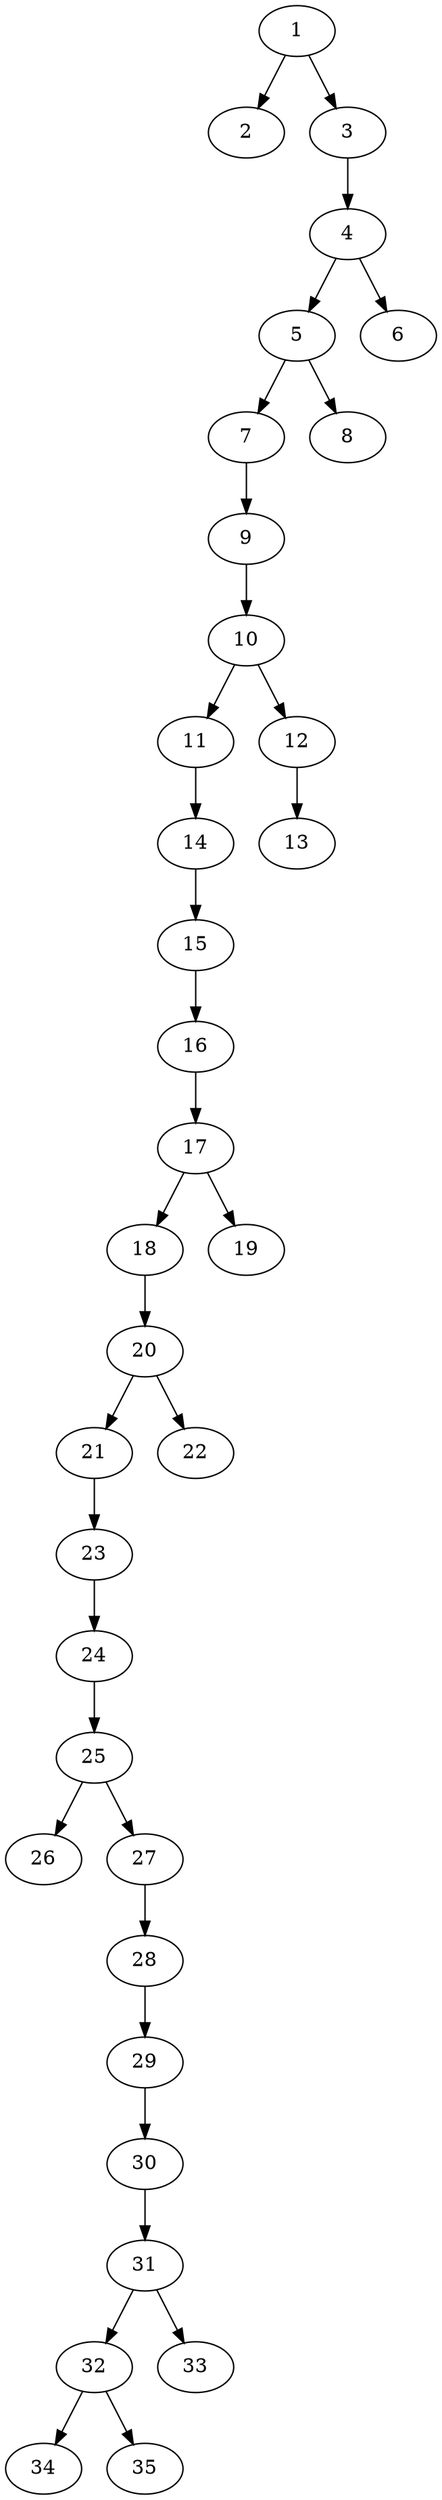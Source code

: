 // DAG automatically generated by daggen at Thu Oct  3 14:05:37 2019
// ./daggen --dot -n 35 --ccr 0.4 --fat 0.3 --regular 0.7 --density 0.5 --mindata 5242880 --maxdata 52428800 
digraph G {
  1 [size="42600960", alpha="0.18", expect_size="17040384"] 
  1 -> 2 [size ="17040384"]
  1 -> 3 [size ="17040384"]
  2 [size="96870400", alpha="0.00", expect_size="38748160"] 
  3 [size="118228480", alpha="0.02", expect_size="47291392"] 
  3 -> 4 [size ="47291392"]
  4 [size="114485760", alpha="0.05", expect_size="45794304"] 
  4 -> 5 [size ="45794304"]
  4 -> 6 [size ="45794304"]
  5 [size="51581440", alpha="0.02", expect_size="20632576"] 
  5 -> 7 [size ="20632576"]
  5 -> 8 [size ="20632576"]
  6 [size="80696320", alpha="0.10", expect_size="32278528"] 
  7 [size="35082240", alpha="0.09", expect_size="14032896"] 
  7 -> 9 [size ="14032896"]
  8 [size="65745920", alpha="0.16", expect_size="26298368"] 
  9 [size="15093760", alpha="0.04", expect_size="6037504"] 
  9 -> 10 [size ="6037504"]
  10 [size="48857600", alpha="0.19", expect_size="19543040"] 
  10 -> 11 [size ="19543040"]
  10 -> 12 [size ="19543040"]
  11 [size="25259520", alpha="0.13", expect_size="10103808"] 
  11 -> 14 [size ="10103808"]
  12 [size="15001600", alpha="0.02", expect_size="6000640"] 
  12 -> 13 [size ="6000640"]
  13 [size="16268800", alpha="0.05", expect_size="6507520"] 
  14 [size="29009920", alpha="0.03", expect_size="11603968"] 
  14 -> 15 [size ="11603968"]
  15 [size="59532800", alpha="0.15", expect_size="23813120"] 
  15 -> 16 [size ="23813120"]
  16 [size="73072640", alpha="0.13", expect_size="29229056"] 
  16 -> 17 [size ="29229056"]
  17 [size="15513600", alpha="0.14", expect_size="6205440"] 
  17 -> 18 [size ="6205440"]
  17 -> 19 [size ="6205440"]
  18 [size="70561280", alpha="0.03", expect_size="28224512"] 
  18 -> 20 [size ="28224512"]
  19 [size="47147520", alpha="0.20", expect_size="18859008"] 
  20 [size="69980160", alpha="0.03", expect_size="27992064"] 
  20 -> 21 [size ="27992064"]
  20 -> 22 [size ="27992064"]
  21 [size="65256960", alpha="0.11", expect_size="26102784"] 
  21 -> 23 [size ="26102784"]
  22 [size="25704960", alpha="0.13", expect_size="10281984"] 
  23 [size="35640320", alpha="0.13", expect_size="14256128"] 
  23 -> 24 [size ="14256128"]
  24 [size="65423360", alpha="0.10", expect_size="26169344"] 
  24 -> 25 [size ="26169344"]
  25 [size="82457600", alpha="0.14", expect_size="32983040"] 
  25 -> 26 [size ="32983040"]
  25 -> 27 [size ="32983040"]
  26 [size="53562880", alpha="0.09", expect_size="21425152"] 
  27 [size="129067520", alpha="0.08", expect_size="51627008"] 
  27 -> 28 [size ="51627008"]
  28 [size="95439360", alpha="0.16", expect_size="38175744"] 
  28 -> 29 [size ="38175744"]
  29 [size="110241280", alpha="0.05", expect_size="44096512"] 
  29 -> 30 [size ="44096512"]
  30 [size="109706240", alpha="0.19", expect_size="43882496"] 
  30 -> 31 [size ="43882496"]
  31 [size="127024640", alpha="0.15", expect_size="50809856"] 
  31 -> 32 [size ="50809856"]
  31 -> 33 [size ="50809856"]
  32 [size="73720320", alpha="0.12", expect_size="29488128"] 
  32 -> 34 [size ="29488128"]
  32 -> 35 [size ="29488128"]
  33 [size="33564160", alpha="0.09", expect_size="13425664"] 
  34 [size="111674880", alpha="0.09", expect_size="44669952"] 
  35 [size="55541760", alpha="0.17", expect_size="22216704"] 
}
